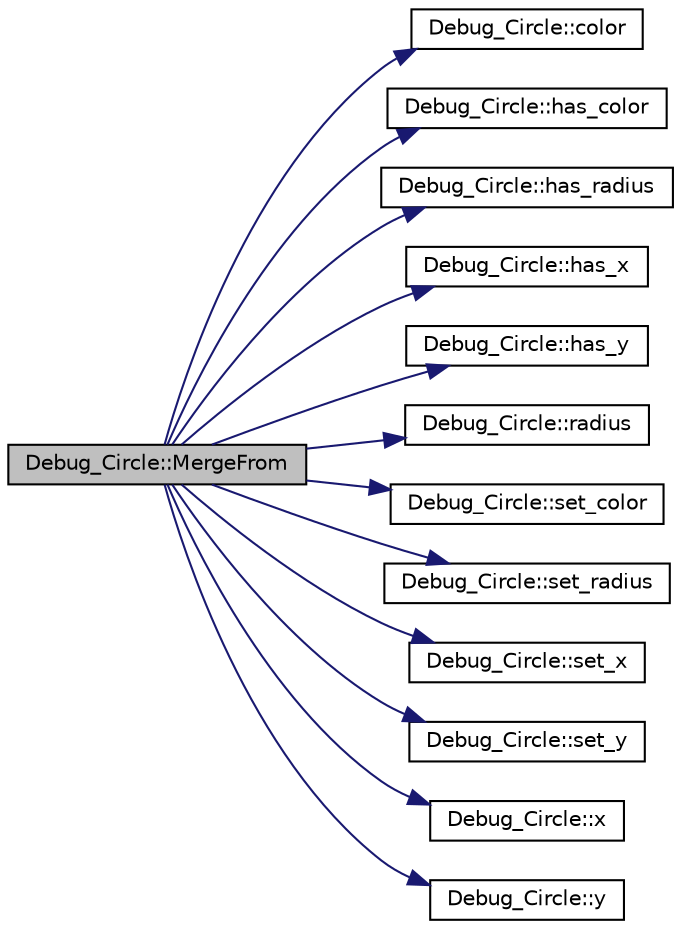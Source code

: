 digraph "Debug_Circle::MergeFrom"
{
 // INTERACTIVE_SVG=YES
  edge [fontname="Helvetica",fontsize="10",labelfontname="Helvetica",labelfontsize="10"];
  node [fontname="Helvetica",fontsize="10",shape=record];
  rankdir="LR";
  Node1 [label="Debug_Circle::MergeFrom",height=0.2,width=0.4,color="black", fillcolor="grey75", style="filled", fontcolor="black"];
  Node1 -> Node2 [color="midnightblue",fontsize="10",style="solid",fontname="Helvetica"];
  Node2 [label="Debug_Circle::color",height=0.2,width=0.4,color="black", fillcolor="white", style="filled",URL="$d0/d75/class_debug___circle.html#a286421392298bbbf49a96bd8df66ae27"];
  Node1 -> Node3 [color="midnightblue",fontsize="10",style="solid",fontname="Helvetica"];
  Node3 [label="Debug_Circle::has_color",height=0.2,width=0.4,color="black", fillcolor="white", style="filled",URL="$d0/d75/class_debug___circle.html#a439f30c58d6ae0d8661a2b18ec32ef39"];
  Node1 -> Node4 [color="midnightblue",fontsize="10",style="solid",fontname="Helvetica"];
  Node4 [label="Debug_Circle::has_radius",height=0.2,width=0.4,color="black", fillcolor="white", style="filled",URL="$d0/d75/class_debug___circle.html#a51d98bad35c601b339e4cab6ebda4bee"];
  Node1 -> Node5 [color="midnightblue",fontsize="10",style="solid",fontname="Helvetica"];
  Node5 [label="Debug_Circle::has_x",height=0.2,width=0.4,color="black", fillcolor="white", style="filled",URL="$d0/d75/class_debug___circle.html#a548fce9c39fde523928beea229da8941"];
  Node1 -> Node6 [color="midnightblue",fontsize="10",style="solid",fontname="Helvetica"];
  Node6 [label="Debug_Circle::has_y",height=0.2,width=0.4,color="black", fillcolor="white", style="filled",URL="$d0/d75/class_debug___circle.html#a48e0a3efd936c4ae57e7846b956590ca"];
  Node1 -> Node7 [color="midnightblue",fontsize="10",style="solid",fontname="Helvetica"];
  Node7 [label="Debug_Circle::radius",height=0.2,width=0.4,color="black", fillcolor="white", style="filled",URL="$d0/d75/class_debug___circle.html#a20f0f1edb8e3d937861e10b8aff9fa8a"];
  Node1 -> Node8 [color="midnightblue",fontsize="10",style="solid",fontname="Helvetica"];
  Node8 [label="Debug_Circle::set_color",height=0.2,width=0.4,color="black", fillcolor="white", style="filled",URL="$d0/d75/class_debug___circle.html#aa530dd853252be4b63613a57d6d85ad7"];
  Node1 -> Node9 [color="midnightblue",fontsize="10",style="solid",fontname="Helvetica"];
  Node9 [label="Debug_Circle::set_radius",height=0.2,width=0.4,color="black", fillcolor="white", style="filled",URL="$d0/d75/class_debug___circle.html#aad13eade9f0353abe6e89b70cf2c5255"];
  Node1 -> Node10 [color="midnightblue",fontsize="10",style="solid",fontname="Helvetica"];
  Node10 [label="Debug_Circle::set_x",height=0.2,width=0.4,color="black", fillcolor="white", style="filled",URL="$d0/d75/class_debug___circle.html#a257a02642dbce9da33672328df2b5abe"];
  Node1 -> Node11 [color="midnightblue",fontsize="10",style="solid",fontname="Helvetica"];
  Node11 [label="Debug_Circle::set_y",height=0.2,width=0.4,color="black", fillcolor="white", style="filled",URL="$d0/d75/class_debug___circle.html#a30626b5fa5661145929bbc0793636e15"];
  Node1 -> Node12 [color="midnightblue",fontsize="10",style="solid",fontname="Helvetica"];
  Node12 [label="Debug_Circle::x",height=0.2,width=0.4,color="black", fillcolor="white", style="filled",URL="$d0/d75/class_debug___circle.html#a0b5edb68be67701cb0028010c11e0a12"];
  Node1 -> Node13 [color="midnightblue",fontsize="10",style="solid",fontname="Helvetica"];
  Node13 [label="Debug_Circle::y",height=0.2,width=0.4,color="black", fillcolor="white", style="filled",URL="$d0/d75/class_debug___circle.html#a8d452516576a1ca675c1e4dd9675a83b"];
}
